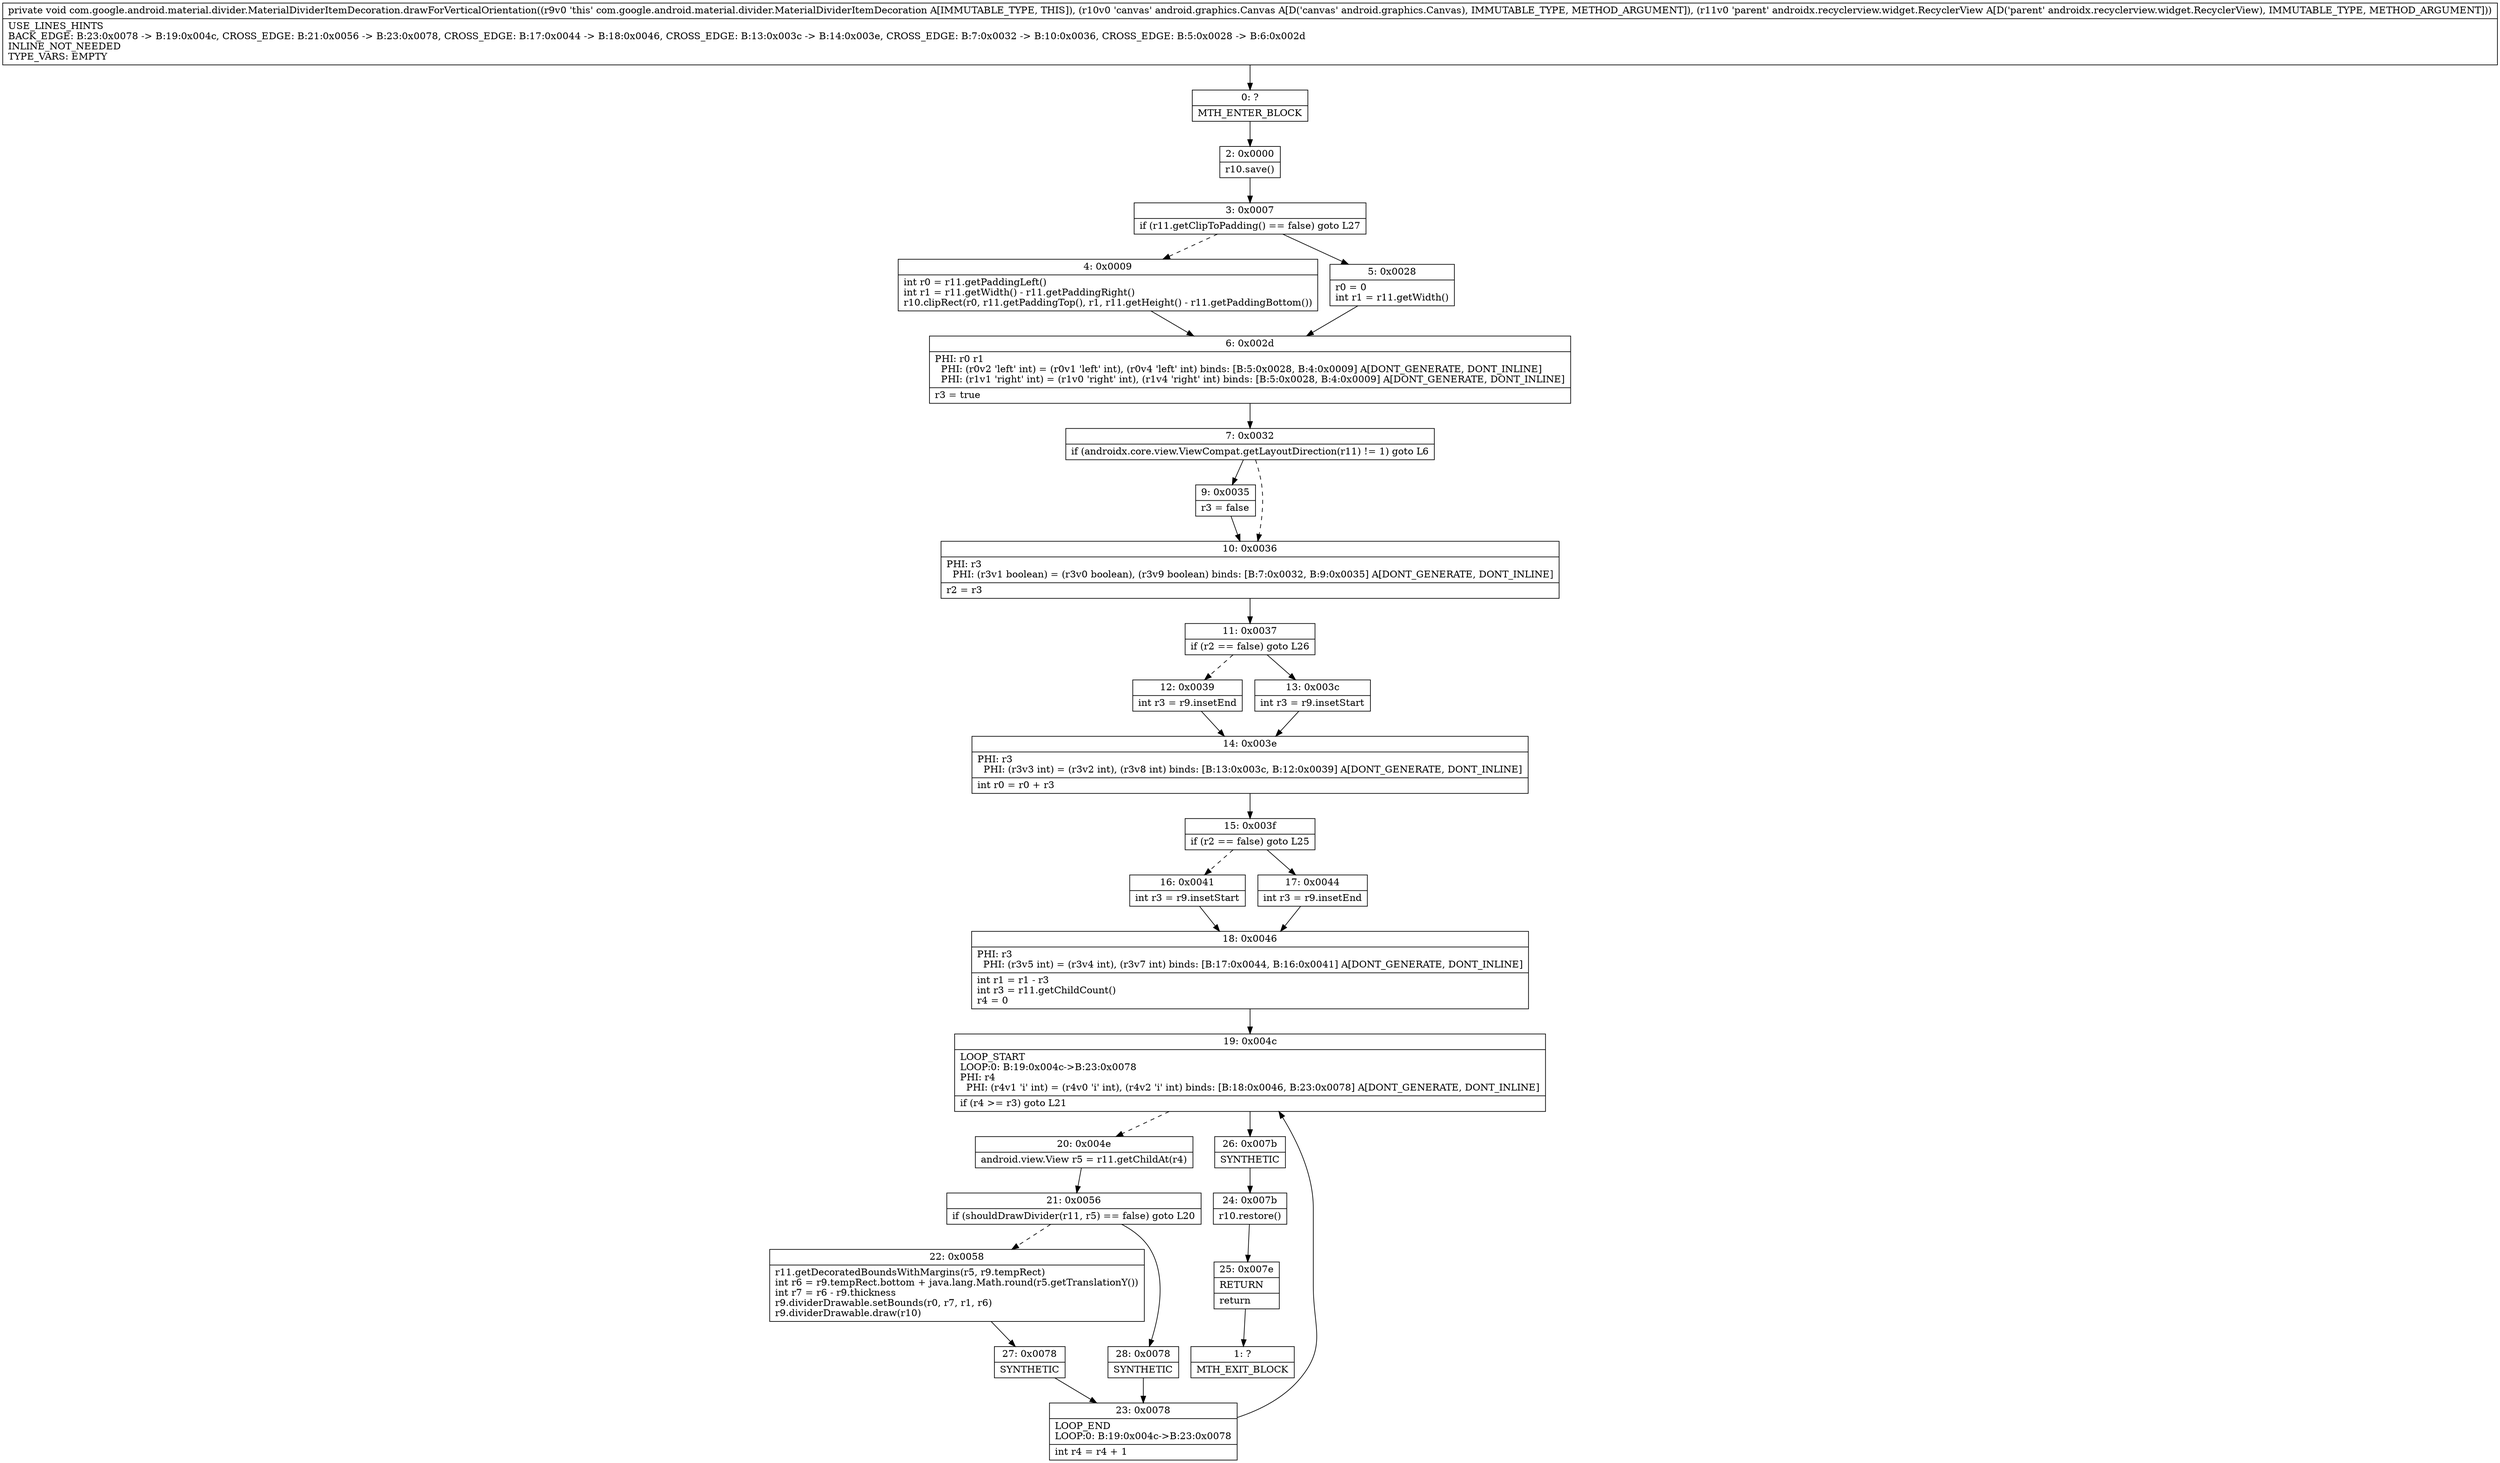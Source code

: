 digraph "CFG forcom.google.android.material.divider.MaterialDividerItemDecoration.drawForVerticalOrientation(Landroid\/graphics\/Canvas;Landroidx\/recyclerview\/widget\/RecyclerView;)V" {
Node_0 [shape=record,label="{0\:\ ?|MTH_ENTER_BLOCK\l}"];
Node_2 [shape=record,label="{2\:\ 0x0000|r10.save()\l}"];
Node_3 [shape=record,label="{3\:\ 0x0007|if (r11.getClipToPadding() == false) goto L27\l}"];
Node_4 [shape=record,label="{4\:\ 0x0009|int r0 = r11.getPaddingLeft()\lint r1 = r11.getWidth() \- r11.getPaddingRight()\lr10.clipRect(r0, r11.getPaddingTop(), r1, r11.getHeight() \- r11.getPaddingBottom())\l}"];
Node_6 [shape=record,label="{6\:\ 0x002d|PHI: r0 r1 \l  PHI: (r0v2 'left' int) = (r0v1 'left' int), (r0v4 'left' int) binds: [B:5:0x0028, B:4:0x0009] A[DONT_GENERATE, DONT_INLINE]\l  PHI: (r1v1 'right' int) = (r1v0 'right' int), (r1v4 'right' int) binds: [B:5:0x0028, B:4:0x0009] A[DONT_GENERATE, DONT_INLINE]\l|r3 = true\l}"];
Node_7 [shape=record,label="{7\:\ 0x0032|if (androidx.core.view.ViewCompat.getLayoutDirection(r11) != 1) goto L6\l}"];
Node_9 [shape=record,label="{9\:\ 0x0035|r3 = false\l}"];
Node_10 [shape=record,label="{10\:\ 0x0036|PHI: r3 \l  PHI: (r3v1 boolean) = (r3v0 boolean), (r3v9 boolean) binds: [B:7:0x0032, B:9:0x0035] A[DONT_GENERATE, DONT_INLINE]\l|r2 = r3\l}"];
Node_11 [shape=record,label="{11\:\ 0x0037|if (r2 == false) goto L26\l}"];
Node_12 [shape=record,label="{12\:\ 0x0039|int r3 = r9.insetEnd\l}"];
Node_14 [shape=record,label="{14\:\ 0x003e|PHI: r3 \l  PHI: (r3v3 int) = (r3v2 int), (r3v8 int) binds: [B:13:0x003c, B:12:0x0039] A[DONT_GENERATE, DONT_INLINE]\l|int r0 = r0 + r3\l}"];
Node_15 [shape=record,label="{15\:\ 0x003f|if (r2 == false) goto L25\l}"];
Node_16 [shape=record,label="{16\:\ 0x0041|int r3 = r9.insetStart\l}"];
Node_18 [shape=record,label="{18\:\ 0x0046|PHI: r3 \l  PHI: (r3v5 int) = (r3v4 int), (r3v7 int) binds: [B:17:0x0044, B:16:0x0041] A[DONT_GENERATE, DONT_INLINE]\l|int r1 = r1 \- r3\lint r3 = r11.getChildCount()\lr4 = 0\l}"];
Node_19 [shape=record,label="{19\:\ 0x004c|LOOP_START\lLOOP:0: B:19:0x004c\-\>B:23:0x0078\lPHI: r4 \l  PHI: (r4v1 'i' int) = (r4v0 'i' int), (r4v2 'i' int) binds: [B:18:0x0046, B:23:0x0078] A[DONT_GENERATE, DONT_INLINE]\l|if (r4 \>= r3) goto L21\l}"];
Node_20 [shape=record,label="{20\:\ 0x004e|android.view.View r5 = r11.getChildAt(r4)\l}"];
Node_21 [shape=record,label="{21\:\ 0x0056|if (shouldDrawDivider(r11, r5) == false) goto L20\l}"];
Node_22 [shape=record,label="{22\:\ 0x0058|r11.getDecoratedBoundsWithMargins(r5, r9.tempRect)\lint r6 = r9.tempRect.bottom + java.lang.Math.round(r5.getTranslationY())\lint r7 = r6 \- r9.thickness\lr9.dividerDrawable.setBounds(r0, r7, r1, r6)\lr9.dividerDrawable.draw(r10)\l}"];
Node_27 [shape=record,label="{27\:\ 0x0078|SYNTHETIC\l}"];
Node_23 [shape=record,label="{23\:\ 0x0078|LOOP_END\lLOOP:0: B:19:0x004c\-\>B:23:0x0078\l|int r4 = r4 + 1\l}"];
Node_28 [shape=record,label="{28\:\ 0x0078|SYNTHETIC\l}"];
Node_26 [shape=record,label="{26\:\ 0x007b|SYNTHETIC\l}"];
Node_24 [shape=record,label="{24\:\ 0x007b|r10.restore()\l}"];
Node_25 [shape=record,label="{25\:\ 0x007e|RETURN\l|return\l}"];
Node_1 [shape=record,label="{1\:\ ?|MTH_EXIT_BLOCK\l}"];
Node_17 [shape=record,label="{17\:\ 0x0044|int r3 = r9.insetEnd\l}"];
Node_13 [shape=record,label="{13\:\ 0x003c|int r3 = r9.insetStart\l}"];
Node_5 [shape=record,label="{5\:\ 0x0028|r0 = 0\lint r1 = r11.getWidth()\l}"];
MethodNode[shape=record,label="{private void com.google.android.material.divider.MaterialDividerItemDecoration.drawForVerticalOrientation((r9v0 'this' com.google.android.material.divider.MaterialDividerItemDecoration A[IMMUTABLE_TYPE, THIS]), (r10v0 'canvas' android.graphics.Canvas A[D('canvas' android.graphics.Canvas), IMMUTABLE_TYPE, METHOD_ARGUMENT]), (r11v0 'parent' androidx.recyclerview.widget.RecyclerView A[D('parent' androidx.recyclerview.widget.RecyclerView), IMMUTABLE_TYPE, METHOD_ARGUMENT]))  | USE_LINES_HINTS\lBACK_EDGE: B:23:0x0078 \-\> B:19:0x004c, CROSS_EDGE: B:21:0x0056 \-\> B:23:0x0078, CROSS_EDGE: B:17:0x0044 \-\> B:18:0x0046, CROSS_EDGE: B:13:0x003c \-\> B:14:0x003e, CROSS_EDGE: B:7:0x0032 \-\> B:10:0x0036, CROSS_EDGE: B:5:0x0028 \-\> B:6:0x002d\lINLINE_NOT_NEEDED\lTYPE_VARS: EMPTY\l}"];
MethodNode -> Node_0;Node_0 -> Node_2;
Node_2 -> Node_3;
Node_3 -> Node_4[style=dashed];
Node_3 -> Node_5;
Node_4 -> Node_6;
Node_6 -> Node_7;
Node_7 -> Node_9;
Node_7 -> Node_10[style=dashed];
Node_9 -> Node_10;
Node_10 -> Node_11;
Node_11 -> Node_12[style=dashed];
Node_11 -> Node_13;
Node_12 -> Node_14;
Node_14 -> Node_15;
Node_15 -> Node_16[style=dashed];
Node_15 -> Node_17;
Node_16 -> Node_18;
Node_18 -> Node_19;
Node_19 -> Node_20[style=dashed];
Node_19 -> Node_26;
Node_20 -> Node_21;
Node_21 -> Node_22[style=dashed];
Node_21 -> Node_28;
Node_22 -> Node_27;
Node_27 -> Node_23;
Node_23 -> Node_19;
Node_28 -> Node_23;
Node_26 -> Node_24;
Node_24 -> Node_25;
Node_25 -> Node_1;
Node_17 -> Node_18;
Node_13 -> Node_14;
Node_5 -> Node_6;
}

